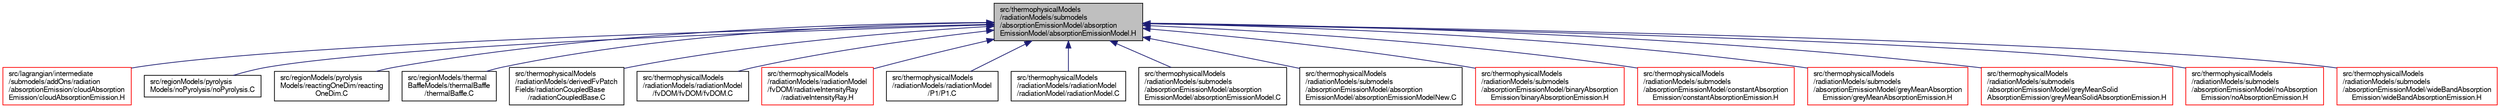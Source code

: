 digraph "src/thermophysicalModels/radiationModels/submodels/absorptionEmissionModel/absorptionEmissionModel/absorptionEmissionModel.H"
{
  bgcolor="transparent";
  edge [fontname="FreeSans",fontsize="10",labelfontname="FreeSans",labelfontsize="10"];
  node [fontname="FreeSans",fontsize="10",shape=record];
  Node300 [label="src/thermophysicalModels\l/radiationModels/submodels\l/absorptionEmissionModel/absorption\lEmissionModel/absorptionEmissionModel.H",height=0.2,width=0.4,color="black", fillcolor="grey75", style="filled", fontcolor="black"];
  Node300 -> Node301 [dir="back",color="midnightblue",fontsize="10",style="solid",fontname="FreeSans"];
  Node301 [label="src/lagrangian/intermediate\l/submodels/addOns/radiation\l/absorptionEmission/cloudAbsorption\lEmission/cloudAbsorptionEmission.H",height=0.2,width=0.4,color="red",URL="$a05528.html"];
  Node300 -> Node303 [dir="back",color="midnightblue",fontsize="10",style="solid",fontname="FreeSans"];
  Node303 [label="src/regionModels/pyrolysis\lModels/noPyrolysis/noPyrolysis.C",height=0.2,width=0.4,color="black",URL="$a14027.html"];
  Node300 -> Node304 [dir="back",color="midnightblue",fontsize="10",style="solid",fontname="FreeSans"];
  Node304 [label="src/regionModels/pyrolysis\lModels/reactingOneDim/reacting\lOneDim.C",height=0.2,width=0.4,color="black",URL="$a14051.html"];
  Node300 -> Node305 [dir="back",color="midnightblue",fontsize="10",style="solid",fontname="FreeSans"];
  Node305 [label="src/regionModels/thermal\lBaffleModels/thermalBaffle\l/thermalBaffle.C",height=0.2,width=0.4,color="black",URL="$a14429.html"];
  Node300 -> Node306 [dir="back",color="midnightblue",fontsize="10",style="solid",fontname="FreeSans"];
  Node306 [label="src/thermophysicalModels\l/radiationModels/derivedFvPatch\lFields/radiationCoupledBase\l/radiationCoupledBase.C",height=0.2,width=0.4,color="black",URL="$a15938.html"];
  Node300 -> Node307 [dir="back",color="midnightblue",fontsize="10",style="solid",fontname="FreeSans"];
  Node307 [label="src/thermophysicalModels\l/radiationModels/radiationModel\l/fvDOM/fvDOM/fvDOM.C",height=0.2,width=0.4,color="black",URL="$a15971.html"];
  Node300 -> Node308 [dir="back",color="midnightblue",fontsize="10",style="solid",fontname="FreeSans"];
  Node308 [label="src/thermophysicalModels\l/radiationModels/radiationModel\l/fvDOM/radiativeIntensityRay\l/radiativeIntensityRay.H",height=0.2,width=0.4,color="red",URL="$a15983.html"];
  Node300 -> Node313 [dir="back",color="midnightblue",fontsize="10",style="solid",fontname="FreeSans"];
  Node313 [label="src/thermophysicalModels\l/radiationModels/radiationModel\l/P1/P1.C",height=0.2,width=0.4,color="black",URL="$a15995.html"];
  Node300 -> Node314 [dir="back",color="midnightblue",fontsize="10",style="solid",fontname="FreeSans"];
  Node314 [label="src/thermophysicalModels\l/radiationModels/radiationModel\l/radiationModel/radiationModel.C",height=0.2,width=0.4,color="black",URL="$a16001.html"];
  Node300 -> Node315 [dir="back",color="midnightblue",fontsize="10",style="solid",fontname="FreeSans"];
  Node315 [label="src/thermophysicalModels\l/radiationModels/submodels\l/absorptionEmissionModel/absorption\lEmissionModel/absorptionEmissionModel.C",height=0.2,width=0.4,color="black",URL="$a16019.html"];
  Node300 -> Node316 [dir="back",color="midnightblue",fontsize="10",style="solid",fontname="FreeSans"];
  Node316 [label="src/thermophysicalModels\l/radiationModels/submodels\l/absorptionEmissionModel/absorption\lEmissionModel/absorptionEmissionModelNew.C",height=0.2,width=0.4,color="black",URL="$a16025.html"];
  Node300 -> Node317 [dir="back",color="midnightblue",fontsize="10",style="solid",fontname="FreeSans"];
  Node317 [label="src/thermophysicalModels\l/radiationModels/submodels\l/absorptionEmissionModel/binaryAbsorption\lEmission/binaryAbsorptionEmission.H",height=0.2,width=0.4,color="red",URL="$a16031.html"];
  Node300 -> Node319 [dir="back",color="midnightblue",fontsize="10",style="solid",fontname="FreeSans"];
  Node319 [label="src/thermophysicalModels\l/radiationModels/submodels\l/absorptionEmissionModel/constantAbsorption\lEmission/constantAbsorptionEmission.H",height=0.2,width=0.4,color="red",URL="$a16037.html"];
  Node300 -> Node321 [dir="back",color="midnightblue",fontsize="10",style="solid",fontname="FreeSans"];
  Node321 [label="src/thermophysicalModels\l/radiationModels/submodels\l/absorptionEmissionModel/greyMeanAbsorption\lEmission/greyMeanAbsorptionEmission.H",height=0.2,width=0.4,color="red",URL="$a16043.html"];
  Node300 -> Node323 [dir="back",color="midnightblue",fontsize="10",style="solid",fontname="FreeSans"];
  Node323 [label="src/thermophysicalModels\l/radiationModels/submodels\l/absorptionEmissionModel/greyMeanSolid\lAbsorptionEmission/greyMeanSolidAbsorptionEmission.H",height=0.2,width=0.4,color="red",URL="$a16049.html"];
  Node300 -> Node325 [dir="back",color="midnightblue",fontsize="10",style="solid",fontname="FreeSans"];
  Node325 [label="src/thermophysicalModels\l/radiationModels/submodels\l/absorptionEmissionModel/noAbsorption\lEmission/noAbsorptionEmission.H",height=0.2,width=0.4,color="red",URL="$a16055.html"];
  Node300 -> Node327 [dir="back",color="midnightblue",fontsize="10",style="solid",fontname="FreeSans"];
  Node327 [label="src/thermophysicalModels\l/radiationModels/submodels\l/absorptionEmissionModel/wideBandAbsorption\lEmission/wideBandAbsorptionEmission.H",height=0.2,width=0.4,color="red",URL="$a16061.html"];
}
